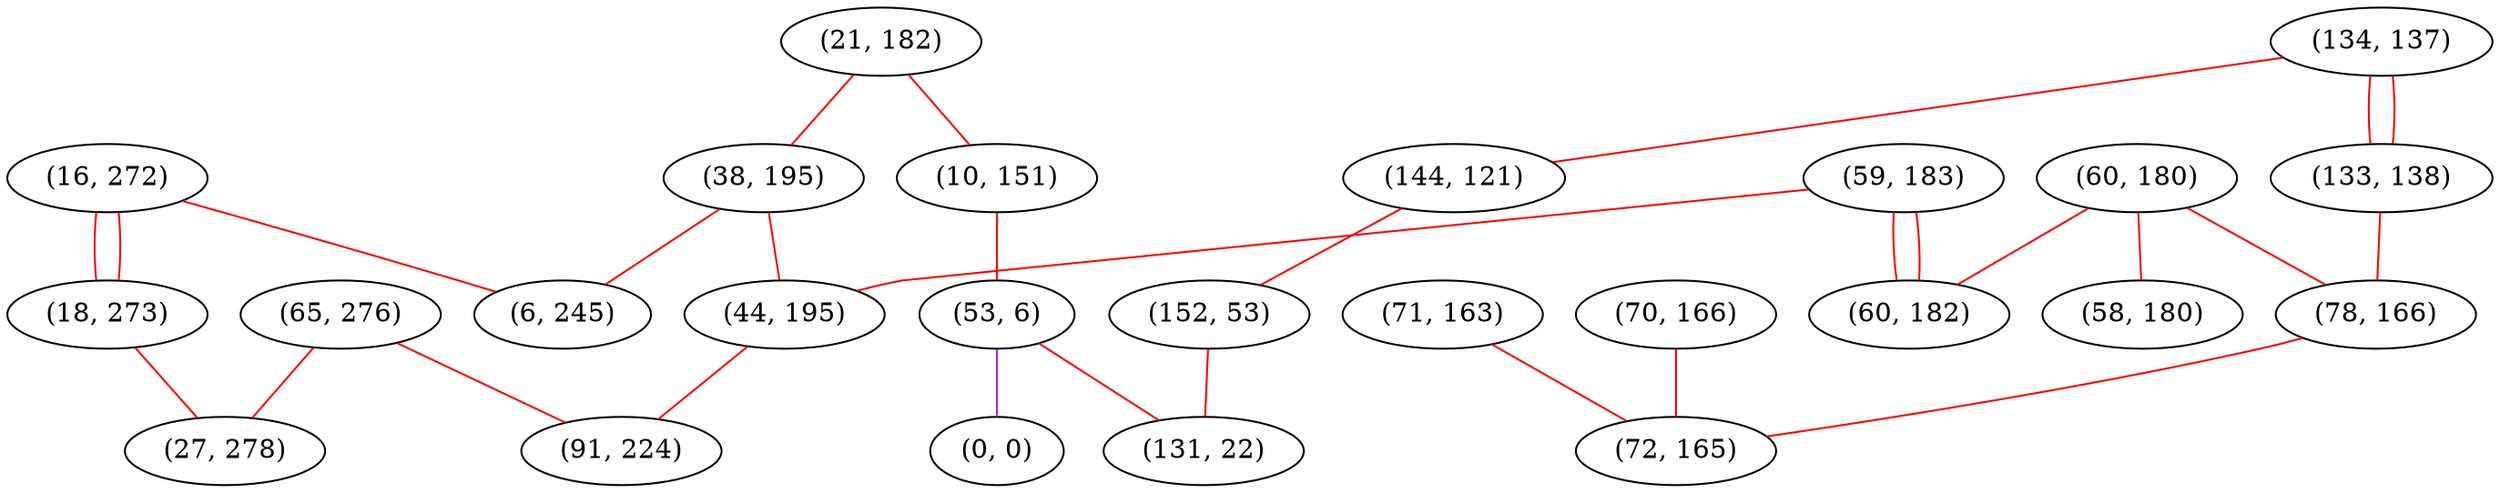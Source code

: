 graph "" {
"(59, 183)";
"(134, 137)";
"(16, 272)";
"(21, 182)";
"(38, 195)";
"(10, 151)";
"(60, 180)";
"(44, 195)";
"(71, 163)";
"(70, 166)";
"(6, 245)";
"(65, 276)";
"(53, 6)";
"(91, 224)";
"(0, 0)";
"(60, 182)";
"(18, 273)";
"(144, 121)";
"(152, 53)";
"(27, 278)";
"(133, 138)";
"(58, 180)";
"(131, 22)";
"(78, 166)";
"(72, 165)";
"(59, 183)" -- "(60, 182)"  [color=red, key=0, weight=1];
"(59, 183)" -- "(60, 182)"  [color=red, key=1, weight=1];
"(59, 183)" -- "(44, 195)"  [color=red, key=0, weight=1];
"(134, 137)" -- "(144, 121)"  [color=red, key=0, weight=1];
"(134, 137)" -- "(133, 138)"  [color=red, key=0, weight=1];
"(134, 137)" -- "(133, 138)"  [color=red, key=1, weight=1];
"(16, 272)" -- "(18, 273)"  [color=red, key=0, weight=1];
"(16, 272)" -- "(18, 273)"  [color=red, key=1, weight=1];
"(16, 272)" -- "(6, 245)"  [color=red, key=0, weight=1];
"(21, 182)" -- "(10, 151)"  [color=red, key=0, weight=1];
"(21, 182)" -- "(38, 195)"  [color=red, key=0, weight=1];
"(38, 195)" -- "(6, 245)"  [color=red, key=0, weight=1];
"(38, 195)" -- "(44, 195)"  [color=red, key=0, weight=1];
"(10, 151)" -- "(53, 6)"  [color=red, key=0, weight=1];
"(60, 180)" -- "(78, 166)"  [color=red, key=0, weight=1];
"(60, 180)" -- "(58, 180)"  [color=red, key=0, weight=1];
"(60, 180)" -- "(60, 182)"  [color=red, key=0, weight=1];
"(44, 195)" -- "(91, 224)"  [color=red, key=0, weight=1];
"(71, 163)" -- "(72, 165)"  [color=red, key=0, weight=1];
"(70, 166)" -- "(72, 165)"  [color=red, key=0, weight=1];
"(65, 276)" -- "(91, 224)"  [color=red, key=0, weight=1];
"(65, 276)" -- "(27, 278)"  [color=red, key=0, weight=1];
"(53, 6)" -- "(0, 0)"  [color=purple, key=0, weight=4];
"(53, 6)" -- "(131, 22)"  [color=red, key=0, weight=1];
"(18, 273)" -- "(27, 278)"  [color=red, key=0, weight=1];
"(144, 121)" -- "(152, 53)"  [color=red, key=0, weight=1];
"(152, 53)" -- "(131, 22)"  [color=red, key=0, weight=1];
"(133, 138)" -- "(78, 166)"  [color=red, key=0, weight=1];
"(78, 166)" -- "(72, 165)"  [color=red, key=0, weight=1];
}
